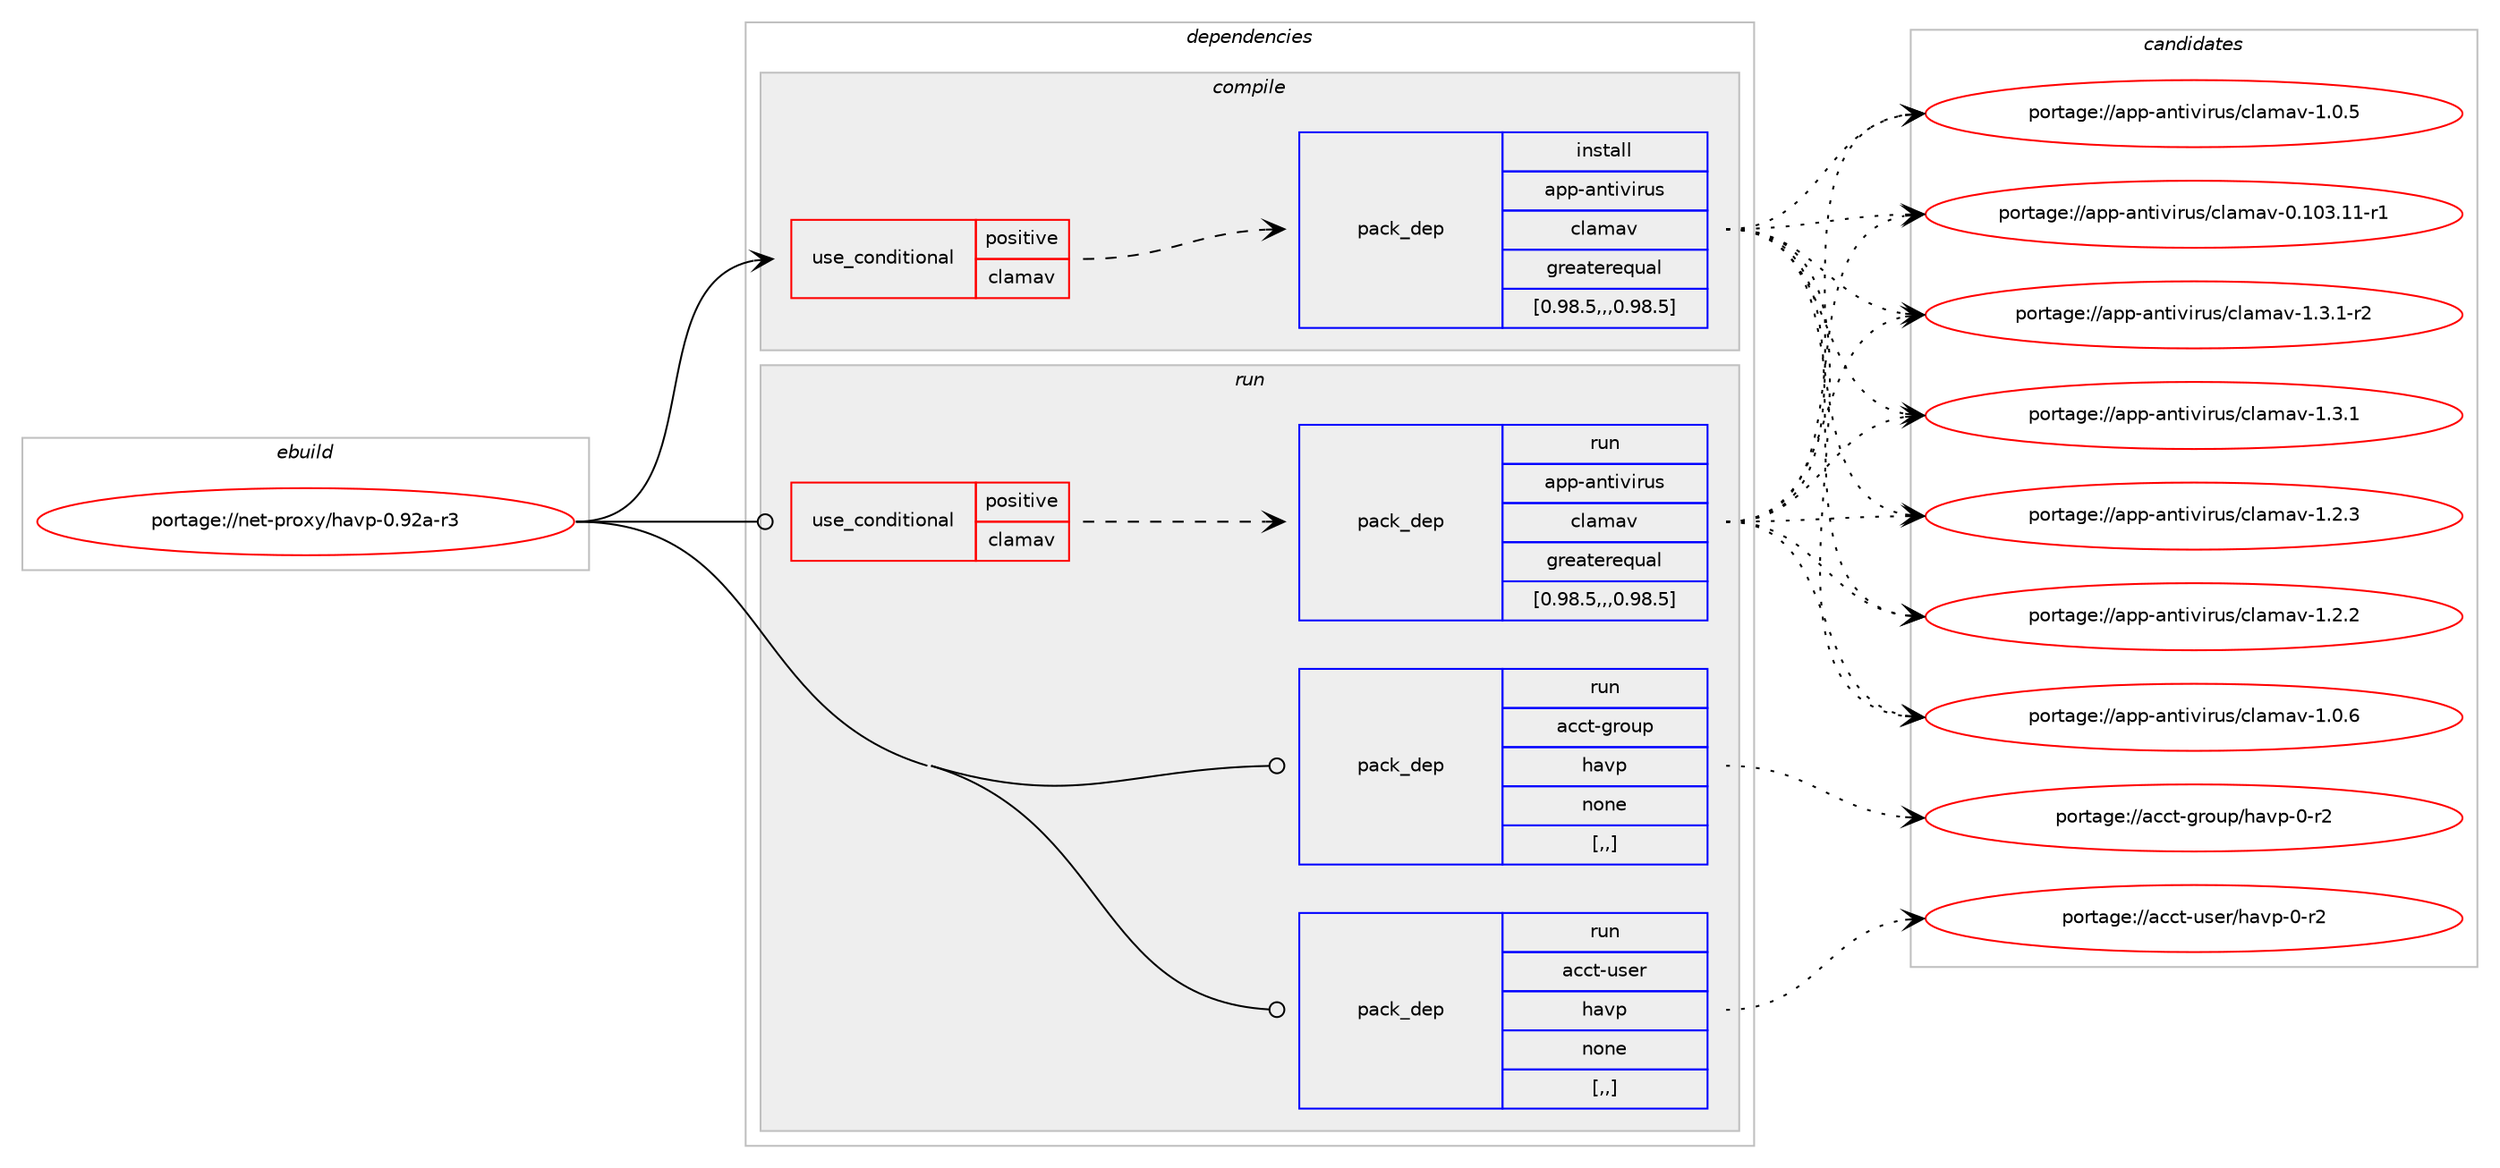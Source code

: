 digraph prolog {

# *************
# Graph options
# *************

newrank=true;
concentrate=true;
compound=true;
graph [rankdir=LR,fontname=Helvetica,fontsize=10,ranksep=1.5];#, ranksep=2.5, nodesep=0.2];
edge  [arrowhead=vee];
node  [fontname=Helvetica,fontsize=10];

# **********
# The ebuild
# **********

subgraph cluster_leftcol {
color=gray;
label=<<i>ebuild</i>>;
id [label="portage://net-proxy/havp-0.92a-r3", color=red, width=4, href="../net-proxy/havp-0.92a-r3.svg"];
}

# ****************
# The dependencies
# ****************

subgraph cluster_midcol {
color=gray;
label=<<i>dependencies</i>>;
subgraph cluster_compile {
fillcolor="#eeeeee";
style=filled;
label=<<i>compile</i>>;
subgraph cond101655 {
dependency384544 [label=<<TABLE BORDER="0" CELLBORDER="1" CELLSPACING="0" CELLPADDING="4"><TR><TD ROWSPAN="3" CELLPADDING="10">use_conditional</TD></TR><TR><TD>positive</TD></TR><TR><TD>clamav</TD></TR></TABLE>>, shape=none, color=red];
subgraph pack280132 {
dependency384545 [label=<<TABLE BORDER="0" CELLBORDER="1" CELLSPACING="0" CELLPADDING="4" WIDTH="220"><TR><TD ROWSPAN="6" CELLPADDING="30">pack_dep</TD></TR><TR><TD WIDTH="110">install</TD></TR><TR><TD>app-antivirus</TD></TR><TR><TD>clamav</TD></TR><TR><TD>greaterequal</TD></TR><TR><TD>[0.98.5,,,0.98.5]</TD></TR></TABLE>>, shape=none, color=blue];
}
dependency384544:e -> dependency384545:w [weight=20,style="dashed",arrowhead="vee"];
}
id:e -> dependency384544:w [weight=20,style="solid",arrowhead="vee"];
}
subgraph cluster_compileandrun {
fillcolor="#eeeeee";
style=filled;
label=<<i>compile and run</i>>;
}
subgraph cluster_run {
fillcolor="#eeeeee";
style=filled;
label=<<i>run</i>>;
subgraph cond101656 {
dependency384546 [label=<<TABLE BORDER="0" CELLBORDER="1" CELLSPACING="0" CELLPADDING="4"><TR><TD ROWSPAN="3" CELLPADDING="10">use_conditional</TD></TR><TR><TD>positive</TD></TR><TR><TD>clamav</TD></TR></TABLE>>, shape=none, color=red];
subgraph pack280133 {
dependency384547 [label=<<TABLE BORDER="0" CELLBORDER="1" CELLSPACING="0" CELLPADDING="4" WIDTH="220"><TR><TD ROWSPAN="6" CELLPADDING="30">pack_dep</TD></TR><TR><TD WIDTH="110">run</TD></TR><TR><TD>app-antivirus</TD></TR><TR><TD>clamav</TD></TR><TR><TD>greaterequal</TD></TR><TR><TD>[0.98.5,,,0.98.5]</TD></TR></TABLE>>, shape=none, color=blue];
}
dependency384546:e -> dependency384547:w [weight=20,style="dashed",arrowhead="vee"];
}
id:e -> dependency384546:w [weight=20,style="solid",arrowhead="odot"];
subgraph pack280134 {
dependency384548 [label=<<TABLE BORDER="0" CELLBORDER="1" CELLSPACING="0" CELLPADDING="4" WIDTH="220"><TR><TD ROWSPAN="6" CELLPADDING="30">pack_dep</TD></TR><TR><TD WIDTH="110">run</TD></TR><TR><TD>acct-group</TD></TR><TR><TD>havp</TD></TR><TR><TD>none</TD></TR><TR><TD>[,,]</TD></TR></TABLE>>, shape=none, color=blue];
}
id:e -> dependency384548:w [weight=20,style="solid",arrowhead="odot"];
subgraph pack280135 {
dependency384549 [label=<<TABLE BORDER="0" CELLBORDER="1" CELLSPACING="0" CELLPADDING="4" WIDTH="220"><TR><TD ROWSPAN="6" CELLPADDING="30">pack_dep</TD></TR><TR><TD WIDTH="110">run</TD></TR><TR><TD>acct-user</TD></TR><TR><TD>havp</TD></TR><TR><TD>none</TD></TR><TR><TD>[,,]</TD></TR></TABLE>>, shape=none, color=blue];
}
id:e -> dependency384549:w [weight=20,style="solid",arrowhead="odot"];
}
}

# **************
# The candidates
# **************

subgraph cluster_choices {
rank=same;
color=gray;
label=<<i>candidates</i>>;

subgraph choice280132 {
color=black;
nodesep=1;
choice971121124597110116105118105114117115479910897109971184549465146494511450 [label="portage://app-antivirus/clamav-1.3.1-r2", color=red, width=4,href="../app-antivirus/clamav-1.3.1-r2.svg"];
choice97112112459711011610511810511411711547991089710997118454946514649 [label="portage://app-antivirus/clamav-1.3.1", color=red, width=4,href="../app-antivirus/clamav-1.3.1.svg"];
choice97112112459711011610511810511411711547991089710997118454946504651 [label="portage://app-antivirus/clamav-1.2.3", color=red, width=4,href="../app-antivirus/clamav-1.2.3.svg"];
choice97112112459711011610511810511411711547991089710997118454946504650 [label="portage://app-antivirus/clamav-1.2.2", color=red, width=4,href="../app-antivirus/clamav-1.2.2.svg"];
choice97112112459711011610511810511411711547991089710997118454946484654 [label="portage://app-antivirus/clamav-1.0.6", color=red, width=4,href="../app-antivirus/clamav-1.0.6.svg"];
choice97112112459711011610511810511411711547991089710997118454946484653 [label="portage://app-antivirus/clamav-1.0.5", color=red, width=4,href="../app-antivirus/clamav-1.0.5.svg"];
choice971121124597110116105118105114117115479910897109971184548464948514649494511449 [label="portage://app-antivirus/clamav-0.103.11-r1", color=red, width=4,href="../app-antivirus/clamav-0.103.11-r1.svg"];
dependency384545:e -> choice971121124597110116105118105114117115479910897109971184549465146494511450:w [style=dotted,weight="100"];
dependency384545:e -> choice97112112459711011610511810511411711547991089710997118454946514649:w [style=dotted,weight="100"];
dependency384545:e -> choice97112112459711011610511810511411711547991089710997118454946504651:w [style=dotted,weight="100"];
dependency384545:e -> choice97112112459711011610511810511411711547991089710997118454946504650:w [style=dotted,weight="100"];
dependency384545:e -> choice97112112459711011610511810511411711547991089710997118454946484654:w [style=dotted,weight="100"];
dependency384545:e -> choice97112112459711011610511810511411711547991089710997118454946484653:w [style=dotted,weight="100"];
dependency384545:e -> choice971121124597110116105118105114117115479910897109971184548464948514649494511449:w [style=dotted,weight="100"];
}
subgraph choice280133 {
color=black;
nodesep=1;
choice971121124597110116105118105114117115479910897109971184549465146494511450 [label="portage://app-antivirus/clamav-1.3.1-r2", color=red, width=4,href="../app-antivirus/clamav-1.3.1-r2.svg"];
choice97112112459711011610511810511411711547991089710997118454946514649 [label="portage://app-antivirus/clamav-1.3.1", color=red, width=4,href="../app-antivirus/clamav-1.3.1.svg"];
choice97112112459711011610511810511411711547991089710997118454946504651 [label="portage://app-antivirus/clamav-1.2.3", color=red, width=4,href="../app-antivirus/clamav-1.2.3.svg"];
choice97112112459711011610511810511411711547991089710997118454946504650 [label="portage://app-antivirus/clamav-1.2.2", color=red, width=4,href="../app-antivirus/clamav-1.2.2.svg"];
choice97112112459711011610511810511411711547991089710997118454946484654 [label="portage://app-antivirus/clamav-1.0.6", color=red, width=4,href="../app-antivirus/clamav-1.0.6.svg"];
choice97112112459711011610511810511411711547991089710997118454946484653 [label="portage://app-antivirus/clamav-1.0.5", color=red, width=4,href="../app-antivirus/clamav-1.0.5.svg"];
choice971121124597110116105118105114117115479910897109971184548464948514649494511449 [label="portage://app-antivirus/clamav-0.103.11-r1", color=red, width=4,href="../app-antivirus/clamav-0.103.11-r1.svg"];
dependency384547:e -> choice971121124597110116105118105114117115479910897109971184549465146494511450:w [style=dotted,weight="100"];
dependency384547:e -> choice97112112459711011610511810511411711547991089710997118454946514649:w [style=dotted,weight="100"];
dependency384547:e -> choice97112112459711011610511810511411711547991089710997118454946504651:w [style=dotted,weight="100"];
dependency384547:e -> choice97112112459711011610511810511411711547991089710997118454946504650:w [style=dotted,weight="100"];
dependency384547:e -> choice97112112459711011610511810511411711547991089710997118454946484654:w [style=dotted,weight="100"];
dependency384547:e -> choice97112112459711011610511810511411711547991089710997118454946484653:w [style=dotted,weight="100"];
dependency384547:e -> choice971121124597110116105118105114117115479910897109971184548464948514649494511449:w [style=dotted,weight="100"];
}
subgraph choice280134 {
color=black;
nodesep=1;
choice97999911645103114111117112471049711811245484511450 [label="portage://acct-group/havp-0-r2", color=red, width=4,href="../acct-group/havp-0-r2.svg"];
dependency384548:e -> choice97999911645103114111117112471049711811245484511450:w [style=dotted,weight="100"];
}
subgraph choice280135 {
color=black;
nodesep=1;
choice97999911645117115101114471049711811245484511450 [label="portage://acct-user/havp-0-r2", color=red, width=4,href="../acct-user/havp-0-r2.svg"];
dependency384549:e -> choice97999911645117115101114471049711811245484511450:w [style=dotted,weight="100"];
}
}

}
